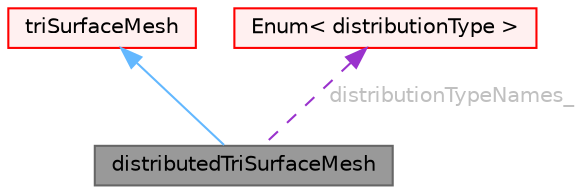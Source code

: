 digraph "distributedTriSurfaceMesh"
{
 // LATEX_PDF_SIZE
  bgcolor="transparent";
  edge [fontname=Helvetica,fontsize=10,labelfontname=Helvetica,labelfontsize=10];
  node [fontname=Helvetica,fontsize=10,shape=box,height=0.2,width=0.4];
  Node1 [id="Node000001",label="distributedTriSurfaceMesh",height=0.2,width=0.4,color="gray40", fillcolor="grey60", style="filled", fontcolor="black",tooltip="IOoject and searching on distributed triSurface. All processor hold (possibly overlapping) part of th..."];
  Node2 -> Node1 [id="edge1_Node000001_Node000002",dir="back",color="steelblue1",style="solid",tooltip=" "];
  Node2 [id="Node000002",label="triSurfaceMesh",height=0.2,width=0.4,color="red", fillcolor="#FFF0F0", style="filled",URL="$classFoam_1_1triSurfaceMesh.html",tooltip="IOoject and searching on triSurface."];
  Node34 -> Node1 [id="edge2_Node000001_Node000034",dir="back",color="darkorchid3",style="dashed",tooltip=" ",label=" distributionTypeNames_",fontcolor="grey" ];
  Node34 [id="Node000034",label="Enum\< distributionType \>",height=0.2,width=0.4,color="red", fillcolor="#FFF0F0", style="filled",URL="$classFoam_1_1Enum.html",tooltip=" "];
}

